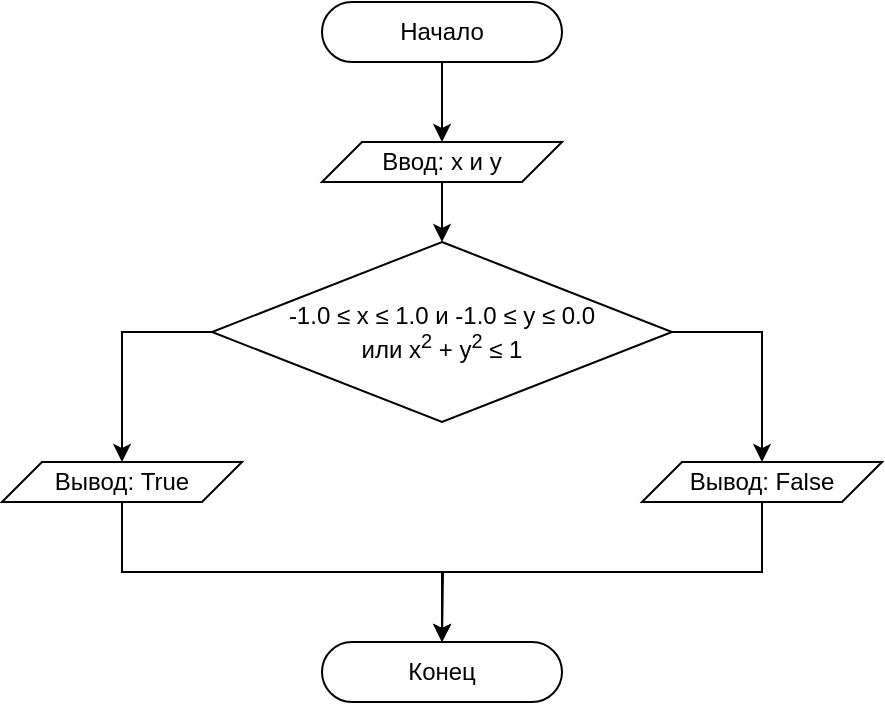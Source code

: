 <mxfile version="26.0.8">
  <diagram name="Page-1" id="ZXpQ7pKdQ11TYr32vxgk">
    <mxGraphModel dx="808" dy="429" grid="1" gridSize="10" guides="1" tooltips="1" connect="1" arrows="1" fold="1" page="1" pageScale="1" pageWidth="850" pageHeight="1100" math="0" shadow="0">
      <root>
        <mxCell id="0" />
        <mxCell id="1" parent="0" />
        <mxCell id="994TZOc0e8ueIgH7nZX5-9" style="edgeStyle=orthogonalEdgeStyle;rounded=0;orthogonalLoop=1;jettySize=auto;html=1;exitX=0.5;exitY=1;exitDx=0;exitDy=0;entryX=0.5;entryY=0;entryDx=0;entryDy=0;" edge="1" parent="1" source="994TZOc0e8ueIgH7nZX5-1" target="994TZOc0e8ueIgH7nZX5-2">
          <mxGeometry relative="1" as="geometry" />
        </mxCell>
        <mxCell id="994TZOc0e8ueIgH7nZX5-1" value="Начало" style="rounded=1;whiteSpace=wrap;html=1;arcSize=50;" vertex="1" parent="1">
          <mxGeometry x="365" y="375" width="120" height="30" as="geometry" />
        </mxCell>
        <mxCell id="994TZOc0e8ueIgH7nZX5-10" style="edgeStyle=orthogonalEdgeStyle;rounded=0;orthogonalLoop=1;jettySize=auto;html=1;exitX=0.5;exitY=1;exitDx=0;exitDy=0;entryX=0.5;entryY=0;entryDx=0;entryDy=0;" edge="1" parent="1" source="994TZOc0e8ueIgH7nZX5-2" target="994TZOc0e8ueIgH7nZX5-3">
          <mxGeometry relative="1" as="geometry" />
        </mxCell>
        <mxCell id="994TZOc0e8ueIgH7nZX5-2" value="Ввод: х и у" style="shape=parallelogram;perimeter=parallelogramPerimeter;whiteSpace=wrap;html=1;fixedSize=1;size=20;" vertex="1" parent="1">
          <mxGeometry x="365" y="445" width="120" height="20" as="geometry" />
        </mxCell>
        <mxCell id="994TZOc0e8ueIgH7nZX5-7" style="edgeStyle=orthogonalEdgeStyle;rounded=0;orthogonalLoop=1;jettySize=auto;html=1;exitX=0;exitY=0.5;exitDx=0;exitDy=0;entryX=0.5;entryY=0;entryDx=0;entryDy=0;" edge="1" parent="1" source="994TZOc0e8ueIgH7nZX5-3" target="994TZOc0e8ueIgH7nZX5-4">
          <mxGeometry relative="1" as="geometry" />
        </mxCell>
        <mxCell id="994TZOc0e8ueIgH7nZX5-8" style="edgeStyle=orthogonalEdgeStyle;rounded=0;orthogonalLoop=1;jettySize=auto;html=1;exitX=1;exitY=0.5;exitDx=0;exitDy=0;entryX=0.5;entryY=0;entryDx=0;entryDy=0;" edge="1" parent="1" source="994TZOc0e8ueIgH7nZX5-3" target="994TZOc0e8ueIgH7nZX5-5">
          <mxGeometry relative="1" as="geometry" />
        </mxCell>
        <mxCell id="994TZOc0e8ueIgH7nZX5-3" value="&lt;div&gt;-1.0 ≤ x ≤ 1.0 и -1.0 ≤ y ≤ 0.0&lt;/div&gt;или x&lt;sup&gt;2&lt;/sup&gt; + y&lt;sup&gt;2&lt;/sup&gt; ≤ 1" style="rhombus;whiteSpace=wrap;html=1;" vertex="1" parent="1">
          <mxGeometry x="310" y="495" width="230" height="90" as="geometry" />
        </mxCell>
        <mxCell id="994TZOc0e8ueIgH7nZX5-12" style="edgeStyle=orthogonalEdgeStyle;rounded=0;orthogonalLoop=1;jettySize=auto;html=1;exitX=0.5;exitY=1;exitDx=0;exitDy=0;" edge="1" parent="1" source="994TZOc0e8ueIgH7nZX5-4" target="994TZOc0e8ueIgH7nZX5-11">
          <mxGeometry relative="1" as="geometry" />
        </mxCell>
        <mxCell id="994TZOc0e8ueIgH7nZX5-4" value="Вывод: True" style="shape=parallelogram;perimeter=parallelogramPerimeter;whiteSpace=wrap;html=1;fixedSize=1;size=20;" vertex="1" parent="1">
          <mxGeometry x="205" y="605" width="120" height="20" as="geometry" />
        </mxCell>
        <mxCell id="994TZOc0e8ueIgH7nZX5-13" style="edgeStyle=orthogonalEdgeStyle;rounded=0;orthogonalLoop=1;jettySize=auto;html=1;exitX=0.5;exitY=1;exitDx=0;exitDy=0;" edge="1" parent="1" source="994TZOc0e8ueIgH7nZX5-5">
          <mxGeometry relative="1" as="geometry">
            <mxPoint x="425" y="695" as="targetPoint" />
          </mxGeometry>
        </mxCell>
        <mxCell id="994TZOc0e8ueIgH7nZX5-5" value="Вывод: False" style="shape=parallelogram;perimeter=parallelogramPerimeter;whiteSpace=wrap;html=1;fixedSize=1;size=20;" vertex="1" parent="1">
          <mxGeometry x="525" y="605" width="120" height="20" as="geometry" />
        </mxCell>
        <mxCell id="994TZOc0e8ueIgH7nZX5-11" value="Конец" style="rounded=1;whiteSpace=wrap;html=1;arcSize=50;" vertex="1" parent="1">
          <mxGeometry x="365" y="695" width="120" height="30" as="geometry" />
        </mxCell>
      </root>
    </mxGraphModel>
  </diagram>
</mxfile>
